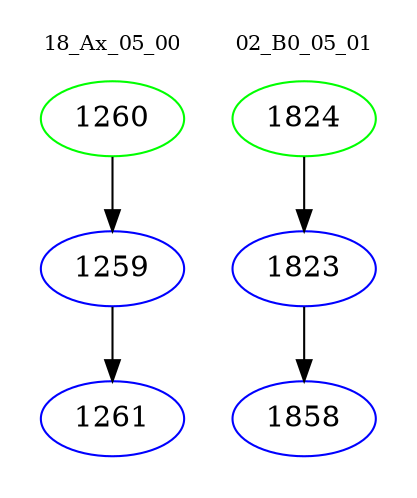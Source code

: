digraph{
subgraph cluster_0 {
color = white
label = "18_Ax_05_00";
fontsize=10;
T0_1260 [label="1260", color="green"]
T0_1260 -> T0_1259 [color="black"]
T0_1259 [label="1259", color="blue"]
T0_1259 -> T0_1261 [color="black"]
T0_1261 [label="1261", color="blue"]
}
subgraph cluster_1 {
color = white
label = "02_B0_05_01";
fontsize=10;
T1_1824 [label="1824", color="green"]
T1_1824 -> T1_1823 [color="black"]
T1_1823 [label="1823", color="blue"]
T1_1823 -> T1_1858 [color="black"]
T1_1858 [label="1858", color="blue"]
}
}
